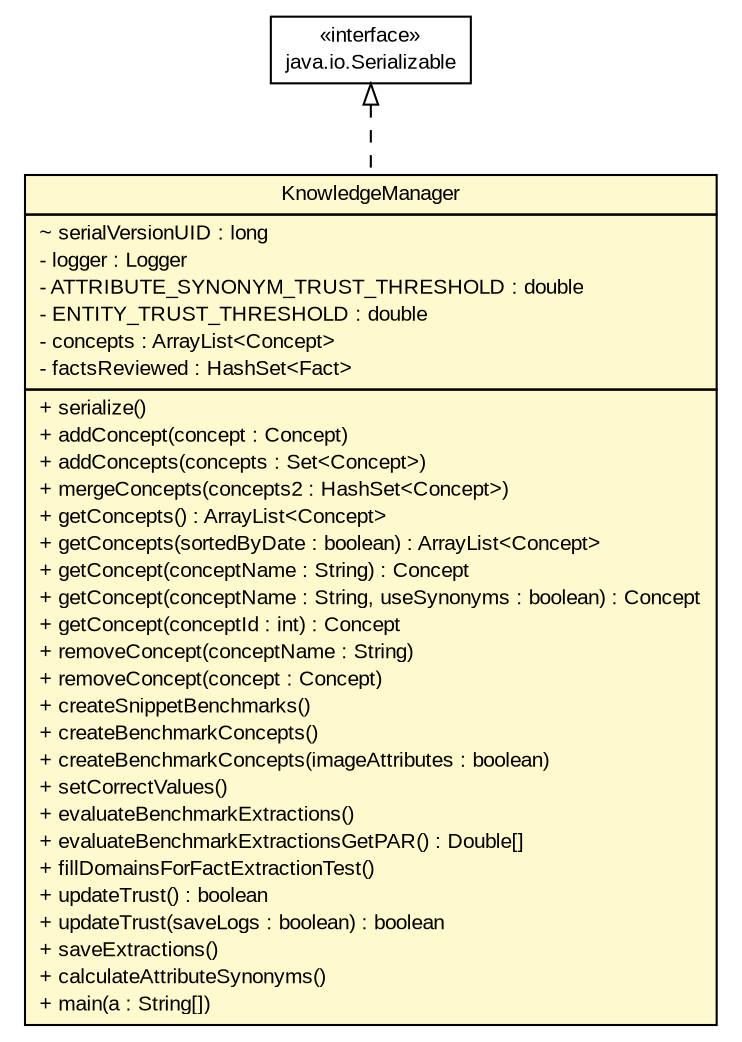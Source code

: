 #!/usr/local/bin/dot
#
# Class diagram 
# Generated by UMLGraph version 5.2 (http://www.umlgraph.org/)
#

digraph G {
	edge [fontname="arial",fontsize=10,labelfontname="arial",labelfontsize=10];
	node [fontname="arial",fontsize=10,shape=plaintext];
	nodesep=0.25;
	ranksep=0.5;
	// tud.iir.knowledge.KnowledgeManager
	c43680 [label=<<table title="tud.iir.knowledge.KnowledgeManager" border="0" cellborder="1" cellspacing="0" cellpadding="2" port="p" bgcolor="lemonChiffon" href="./KnowledgeManager.html">
		<tr><td><table border="0" cellspacing="0" cellpadding="1">
<tr><td align="center" balign="center"> KnowledgeManager </td></tr>
		</table></td></tr>
		<tr><td><table border="0" cellspacing="0" cellpadding="1">
<tr><td align="left" balign="left"> ~ serialVersionUID : long </td></tr>
<tr><td align="left" balign="left"> - logger : Logger </td></tr>
<tr><td align="left" balign="left"> - ATTRIBUTE_SYNONYM_TRUST_THRESHOLD : double </td></tr>
<tr><td align="left" balign="left"> - ENTITY_TRUST_THRESHOLD : double </td></tr>
<tr><td align="left" balign="left"> - concepts : ArrayList&lt;Concept&gt; </td></tr>
<tr><td align="left" balign="left"> - factsReviewed : HashSet&lt;Fact&gt; </td></tr>
		</table></td></tr>
		<tr><td><table border="0" cellspacing="0" cellpadding="1">
<tr><td align="left" balign="left"> + serialize() </td></tr>
<tr><td align="left" balign="left"> + addConcept(concept : Concept) </td></tr>
<tr><td align="left" balign="left"> + addConcepts(concepts : Set&lt;Concept&gt;) </td></tr>
<tr><td align="left" balign="left"> + mergeConcepts(concepts2 : HashSet&lt;Concept&gt;) </td></tr>
<tr><td align="left" balign="left"> + getConcepts() : ArrayList&lt;Concept&gt; </td></tr>
<tr><td align="left" balign="left"> + getConcepts(sortedByDate : boolean) : ArrayList&lt;Concept&gt; </td></tr>
<tr><td align="left" balign="left"> + getConcept(conceptName : String) : Concept </td></tr>
<tr><td align="left" balign="left"> + getConcept(conceptName : String, useSynonyms : boolean) : Concept </td></tr>
<tr><td align="left" balign="left"> + getConcept(conceptId : int) : Concept </td></tr>
<tr><td align="left" balign="left"> + removeConcept(conceptName : String) </td></tr>
<tr><td align="left" balign="left"> + removeConcept(concept : Concept) </td></tr>
<tr><td align="left" balign="left"> + createSnippetBenchmarks() </td></tr>
<tr><td align="left" balign="left"> + createBenchmarkConcepts() </td></tr>
<tr><td align="left" balign="left"> + createBenchmarkConcepts(imageAttributes : boolean) </td></tr>
<tr><td align="left" balign="left"> + setCorrectValues() </td></tr>
<tr><td align="left" balign="left"> + evaluateBenchmarkExtractions() </td></tr>
<tr><td align="left" balign="left"> + evaluateBenchmarkExtractionsGetPAR() : Double[] </td></tr>
<tr><td align="left" balign="left"> + fillDomainsForFactExtractionTest() </td></tr>
<tr><td align="left" balign="left"> + updateTrust() : boolean </td></tr>
<tr><td align="left" balign="left"> + updateTrust(saveLogs : boolean) : boolean </td></tr>
<tr><td align="left" balign="left"> + saveExtractions() </td></tr>
<tr><td align="left" balign="left"> + calculateAttributeSynonyms() </td></tr>
<tr><td align="left" balign="left"> + main(a : String[]) </td></tr>
		</table></td></tr>
		</table>>, fontname="arial", fontcolor="black", fontsize=10.0];
	//tud.iir.knowledge.KnowledgeManager implements java.io.Serializable
	c43747:p -> c43680:p [dir=back,arrowtail=empty,style=dashed];
	// java.io.Serializable
	c43747 [label=<<table title="java.io.Serializable" border="0" cellborder="1" cellspacing="0" cellpadding="2" port="p" href="http://java.sun.com/j2se/1.4.2/docs/api/java/io/Serializable.html">
		<tr><td><table border="0" cellspacing="0" cellpadding="1">
<tr><td align="center" balign="center"> &#171;interface&#187; </td></tr>
<tr><td align="center" balign="center"> java.io.Serializable </td></tr>
		</table></td></tr>
		</table>>, fontname="arial", fontcolor="black", fontsize=10.0];
}

